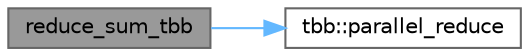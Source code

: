 digraph "reduce_sum_tbb"
{
 // LATEX_PDF_SIZE
  bgcolor="transparent";
  edge [fontname=Helvetica,fontsize=10,labelfontname=Helvetica,labelfontsize=10];
  node [fontname=Helvetica,fontsize=10,shape=box,height=0.2,width=0.4];
  rankdir="LR";
  Node1 [id="Node000001",label="reduce_sum_tbb",height=0.2,width=0.4,color="gray40", fillcolor="grey60", style="filled", fontcolor="black",tooltip=" "];
  Node1 -> Node2 [id="edge2_Node000001_Node000002",color="steelblue1",style="solid",tooltip=" "];
  Node2 [id="Node000002",label="tbb::parallel_reduce",height=0.2,width=0.4,color="grey40", fillcolor="white", style="filled",URL="$group__algorithms.html#ga7b1ce9568e0a0efe1bd2d55677bc6687",tooltip="Parallel iteration with reduction and default partitioner."];
}
